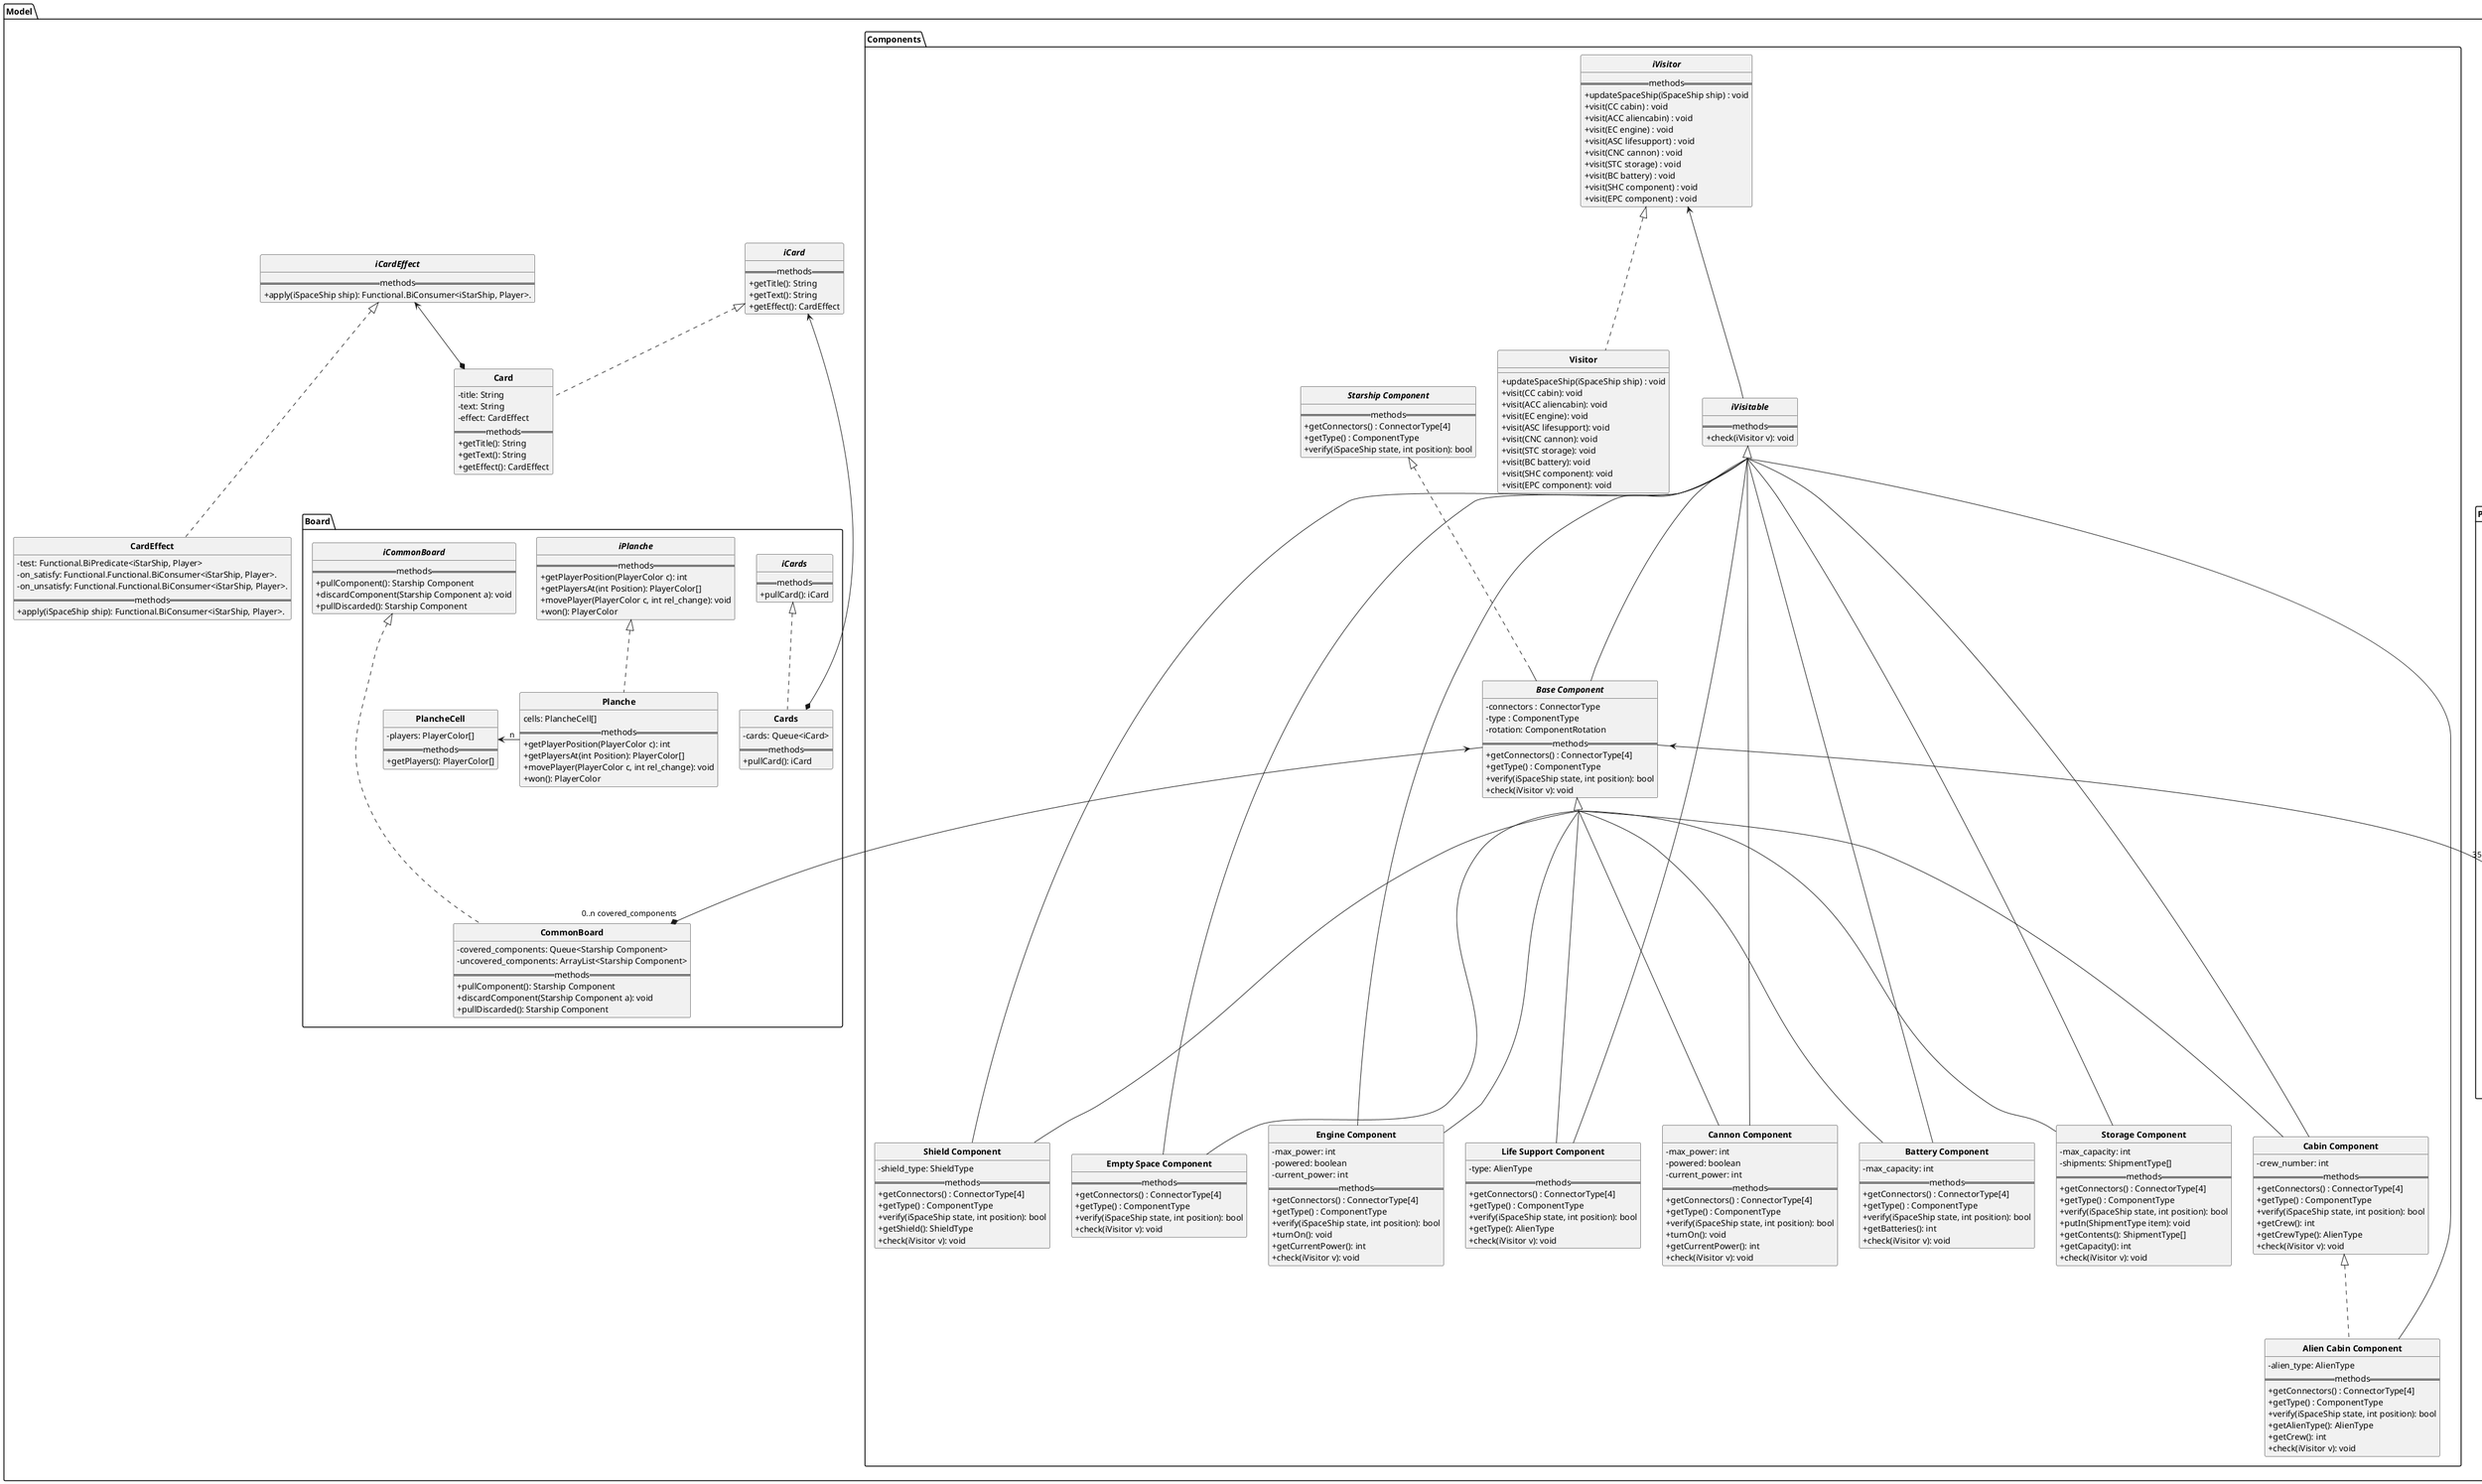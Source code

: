 @startuml classdiagrams
'Style config
hide circle
skinparam classFontStyle bold
skinparam groupInheritance 2
set separator ::
skinparam classAttributeIconSize 0

' =============================================================
' -!-.-!-.-!-.-!-.-!-.-!-.-!-. -!- .-!-.-!-.-!-.-!-.-!-.-!-.-!-
' ------ Getters and Setters -> omitted in large classes ------
' -------------------------------------------------------------
' -!-.-!-.-!-.-!-.-!-.-!-.-!-. -!- .-!-.-!-.-!-.-!-.-!-.-!-.-!-
' =============================================================

'Class declaration

'Components
interface Model::Components::iSC as "Starship Component"{
    ==methods==
    {method} +getConnectors() : ConnectorType[4]
    {method} +getType() : ComponentType
    {method} +verify(iSpaceShip state, int position): bool
}

interface Model::Components::iVisitable as "iVisitable" {
    ==methods==
    {method} +check(iVisitor v): void
}

interface Model::Components::iVisitor as "iVisitor" {
    ==methods==
    {method} +updateSpaceShip(iSpaceShip ship) : void
    {method} +visit(CC cabin) : void
    {method} +visit(ACC aliencabin) : void
    {method} +visit(EC engine) : void
    {method} +visit(ASC lifesupport) : void
    {method} +visit(CNC cannon) : void
    {method} +visit(STC storage) : void
    {method} +visit(BC battery) : void
    {method} +visit(SHC component) : void
    {method} +visit(EPC component) : void 
}

class Model::Components::Visitor as "Visitor" {
    {method} +updateSpaceShip(iSpaceShip ship) : void
    {method} +visit(CC cabin): void
    {method} +visit(ACC aliencabin): void
    {method} +visit(EC engine): void
    {method} +visit(ASC lifesupport): void
    {method} +visit(CNC cannon): void
    {method} +visit(STC storage): void
    {method} +visit(BC battery): void
    {method} +visit(SHC component): void
    {method} +visit(EPC component): void 
}

abstract Model::Components::SC as "Base Component" {
    {field} -connectors : ConnectorType
    {field} -type : ComponentType
    {field} -rotation: ComponentRotation
    ==methods==
    {method} +getConnectors() : ConnectorType[4]
    {method} +getType() : ComponentType
    {method} +verify(iSpaceShip state, int position): bool
    {method} +check(iVisitor v): void
}

class Model::Components::CC as "Cabin Component" {
    {field} -crew_number: int
    ==methods==
    {method} +getConnectors() : ConnectorType[4]
    {method} +getType() : ComponentType
    {method} +verify(iSpaceShip state, int position): bool
    {method} +getCrew(): int
    {method} +getCrewType(): AlienType
    {method} +check(iVisitor v): void
}

class Model::Components::ACC as "Alien Cabin Component" {
    {field} -alien_type: AlienType
    ==methods==
    {method} +getConnectors() : ConnectorType[4]
    {method} +getType() : ComponentType
    {method} +verify(iSpaceShip state, int position): bool
    {method} +getAlienType(): AlienType
    {method} +getCrew(): int
    {method} +check(iVisitor v): void
}

class Model::Components::EC as "Engine Component" {
    {field} -max_power: int
    {field} -powered: boolean
    {field} -current_power: int
    ==methods==
    {method} +getConnectors() : ConnectorType[4]
    {method} +getType() : ComponentType
    {method} +verify(iSpaceShip state, int position): bool
    {method} +turnOn(): void
    {method} +getCurrentPower(): int
    {method} +check(iVisitor v): void
}

class Model::Components::ASC as "Life Support Component" {
    {field} -type: AlienType
    ==methods==
    {method} +getConnectors() : ConnectorType[4]
    {method} +getType() : ComponentType
    {method} +verify(iSpaceShip state, int position): bool
    {method} +getType(): AlienType
    {method} +check(iVisitor v): void
}

class Model::Components::CNC as "Cannon Component"{
    {field} -max_power: int
    {field} -powered: boolean
    {field} -current_power: int
    ==methods==
    {method} +getConnectors() : ConnectorType[4]
    {method} +getType() : ComponentType
    {method} +verify(iSpaceShip state, int position): bool
    {method} +turnOn(): void
    {method} +getCurrentPower(): int
    {method} +check(iVisitor v): void
}

class Model::Components::STC as "Storage Component" {
    {field} -max_capacity: int
    {field} -shipments: ShipmentType[]
    ==methods==
    {method} +getConnectors() : ConnectorType[4]
    {method} +getType() : ComponentType
    {method} +verify(iSpaceShip state, int position): bool
    {method} +putIn(ShipmentType item): void
    {method} +getContents(): ShipmentType[]
    {method} +getCapacity(): int
    {method} +check(iVisitor v): void
}

class Model::Components::BC as "Battery Component" {
    {field} -max_capacity: int
    ==methods==
    {method} +getConnectors() : ConnectorType[4]
    {method} +getType() : ComponentType
    {method} +verify(iSpaceShip state, int position): bool
    {method} +getBatteries(): int
    {method} +check(iVisitor v): void
}

class Model::Components::SHC as "Shield Component" {
    {field} -shield_type: ShieldType
    ==methods==
    {method} +getConnectors() : ConnectorType[4]
    {method} +getType() : ComponentType
    {method} +verify(iSpaceShip state, int position): bool
    {method} +getShield(): ShieldType
    {method} +check(iVisitor v): void
}

class Model::Components::EPC as "Empty Space Component" {
    ==methods==
    {method} +getConnectors() : ConnectorType[4]
    {method} +getType() : ComponentType
    {method} +verify(iSpaceShip state, int position): bool
    {method} +check(iVisitor v): void
    'A block with no connectors.
}

'Adventure cards
interface Model::Board::iCards{
    ==methods==
    {method} +pullCard(): iCard
}

class Model::Board::Cards{
    {field} -cards: Queue<iCard>
    ==methods==
    {method} +pullCard(): iCard
}

interface Model::iCard{ 
    ==methods==
    {method} +getTitle(): String
    {method} +getText(): String
    {method} +getEffect(): CardEffect
}

class Model::Card{
    {field} -title: String
    {field} -text: String
    {field} -effect: CardEffect
    ==methods==
    {method} +getTitle(): String
    {method} +getText(): String
    {method} +getEffect(): CardEffect
}

interface Model::iCardEffect{
    ==methods==
    {method} +apply(iSpaceShip ship): Functional.BiConsumer<iStarShip, Player>.
}

class Model::CardEffect{
    ' TODO capire la sintassi per includere una funzione come variabile.
    {field} -test: Functional.BiPredicate<iStarShip, Player> 
    {field} -on_satisfy: Functional.Functional.BiConsumer<iStarShip, Player>.
    {field} -on_unsatisfy: Functional.Functional.BiConsumer<iStarShip, Player>.
    ==methods==
    {method} +apply(iSpaceShip ship): Functional.BiConsumer<iStarShip, Player>.
}

'La planche su cui giocare
interface Model::Board::iPlanche {
    ==methods==
    {method} +getPlayerPosition(PlayerColor c): int
    {method} +getPlayersAt(int Position): PlayerColor[]
    {method} +movePlayer(PlayerColor c, int rel_change): void
    {method} +won(): PlayerColor
}

class Model::Board::PlancheCell {
    {field} -players: PlayerColor[]
    ==methods==
    {method} +getPlayers(): PlayerColor[]
}

class Model::Board::Planche {
    {field} cells: PlancheCell[]
    ==methods==
    {method} +getPlayerPosition(PlayerColor c): int
    {method} +getPlayersAt(int Position): PlayerColor[]
    {method} +movePlayer(PlayerColor c, int rel_change): void
    {method} +won(): PlayerColor
}

'Il mucchio di celle scoperte e non
interface Model::Board::iCommonBoard{
    ==methods==
    {method} +pullComponent(): Starship Component
    {method} +discardComponent(Starship Component a): void
    {method} +pullDiscarded(): Starship Component
}

class Model::Board::CommonBoard{
    {field} -covered_components: Queue<Starship Component>
    {field} -uncovered_components: ArrayList<Starship Component>
    ==methods==
    {method} +pullComponent(): Starship Component
    {method} +discardComponent(Starship Component a): void
    {method} +pullDiscarded(): Starship Component
}

class Model::Player::Player{
    {field} -credits: int
    {field} -crew: int[3]
    {field} -distance: int
    {field} -spaceship: SpaceShip
    {field} -color: PlayerColor
    ==methods==
    ' TODO getters and setters
}

interface Model::Player::iSpaceShip{
    ==methods==
    {method} +verify() : void
    {method} +add_component(Starship Component comp, int position) : void
    {method} +remove_component(int position) : void
    {method} +verify() : bool
    {method} +turnOn(int position) : bool
    {method} +resetPower() : void
    {method} +up(position) : int
    {method} +down(position) : int
    {method} +right(position) : int
    {method} +left(position) : int
    'called and evaluates possible
}

class Model::Player::SpaceShip{
    {field} -component: Starship Component[35]
    {field} -total_power: int
    {field} -total_firing_power: int
    {field} -total_engine_power: int
    {field} -batteries: int
    ==methods==
    {method} +verify(): void
    {method} +addComponent(Starship Component comp, int position): void
    {method} +removeComponent(int position): void
    {method} +verify(): bool
    {method} +turnOn(int position): bool
    {method} +resetPower(): void
    {method} +up(position) : int
    {method} +down(position) : int
    {method} +right(position) : int
    {method} +left(position) : int
    ----
    {method} -evaluateSpeed(): int
    {method} -evaluatePower(): int
}

'under the hood position is calculated by the client or RMI interface before being sent, so this layer of abstraction will be useful for running tests.


'Relations between classes

'Components
Model::Components::iSC^...Model::Components::SC
Model::Components::SC^...Model::Components::CC
Model::Components::CC^...Model::Components::ACC
Model::Components::SC^...Model::Components::EC
Model::Components::SC^...Model::Components::ASC
Model::Components::SC^...Model::Components::CNC
Model::Components::SC^...Model::Components::BC
Model::Components::SC^...Model::Components::STC
Model::Components::SC^...Model::Components::SHC
Model::Components::SC^...Model::Components::EPC

Model::Components::iVisitor^...Model::Components::Visitor
Model::Components::iVisitor<---Model::Components::iVisitable

'Components are Visitable
Model::Components::iVisitable^...Model::Components::SC
Model::Components::iVisitable^...Model::Components::CC
Model::Components::iVisitable^...Model::Components::ACC
Model::Components::iVisitable^...Model::Components::EC
Model::Components::iVisitable^...Model::Components::ASC
Model::Components::iVisitable^...Model::Components::CNC
Model::Components::iVisitable^...Model::Components::BC
Model::Components::iVisitable^...Model::Components::STC
Model::Components::iVisitable^...Model::Components::SHC
Model::Components::iVisitable^...Model::Components::EPC


'Cards
Model::Board::iCards^..Model::Board::Cards
Model::iCard<----*Model::Board::Cards
Model::iCard^..Model::Card
Model::iCardEffect<--*Model::Card
Model::iCardEffect^...Model::CardEffect

'Players and ships
Model::Player::Player <--* Model::Player::iSpaceShip
Model::Player::iSpaceShip ^.. Model::Player::SpaceShip
Model::Components::SC <--  "35" Model::Player::SpaceShip

'Board
Model::Board::iPlanche^..Model::Board::Planche
Model::Board::PlancheCell<- "n" Model::Board::Planche
Model::Board::iCommonBoard ^... Model::Board::CommonBoard
Model::Components::SC <--* "0..n covered_components" Model::Board::CommonBoard

@enduml

'⠀⠀⠀⠀⠀⠀⠀⠀⠀⠀⢀⣤⣤⡀⠀⠀⠀⠀⠀⠀⠀⠀⠀⠀⠀⠀⠀⠀⣀⣀⡀⠀⠀⠀⠀⠀⠀⠀⠀⠀⠀⠀
'⠀⠀⠀⠀⠀⠀⠀⠀⠀⢀⣾⣿⣿⣿⡀⠀⠀⠀⠀⠀⠀⠀⠀⠀⠀⠀⠀⣼⣿⣿⣿⡄⠀⠀⠀⠀⠀⠀⠀⠀⠀⠀
'⠀⠀⠀⠀⠀⠀⠀⠀⢀⣾⣿⣿⣿⣿⣷⠀⠀⠀⠀⠀⠀⠀⠀⠀⠀⠀⣼⣿⣿⣿⣿⣿⡀⠀⠀⠀⠀⠀⠀⠀⠀⠀
'⠀⠀⠀⠀⠀⠀⠀⠀⣾⣿⣿⣿⣿⣿⣿⣧⠀⠀⠀⠀⠀⠀⠀⠀⠀⢰⣿⣿⣿⣿⣿⣿⣧⠀⠀⠀⠀⠀⠀⠀⠀⠀
'⠀⠀⠀⠀⠀⠀⠀⣼⣿⣿⣿⣿⣿⣿⣿⣿⣇⠀⠀⠀⠀⠀⠀⠀⢀⣿⣿⣿⣿⣿⣿⣿⣿⡆⠀⠀⠀⠀⠀⠀⠀⠀
'⠀⠀⠀⠀⠀⠀⢰⣿⣿⣿⣿⣿⣿⣿⣿⣿⣿⡄⠀⠀⠀⠀⠀⠀⣼⣿⣿⣿⣿⣿⣿⣿⣿⣷⠀⠀⠀⠀⠀⠀⠀⠀
'⠀⠀⠀⠀⠀⢀⣿⣿⣿⣿⣿⣿⣿⣿⣿⣿⣿⣧⠀⠀⠀⠀⠀⢰⣿⣿⣿⣿⣿⣿⣿⣿⣿⣿⡇⠀⠀⠀⠀⠀⠀⠀
'⠀⠀⠀⠀⠀⢸⣿⣿⣿⣿⣿⣿⣿⣿⣿⣿⣿⣿⡄⠀⠀⠀⢀⣾⣿⣿⣿⣿⣿⣿⣿⣿⣿⣿⣇⠀⠀⠀⠀⠀⠀⠀
'⠀⠀⠀⠀⠀⣿⣿⣿⣿⣿⣿⣿⣿⣿⣿⣿⣿⣿⣿⣿⣿⣿⣿⣿⣿⣿⣿⣿⣿⣿⣿⣿⣿⣿⣿⠀⠀⠀⠀⠀⠀⠀
'⠀⠀⠀⠀⢀⣿⣿⣿⣿⣿⣿⣿⣿⣿⣿⣿⣿⣿⣿⣿⣿⣿⣿⣿⣿⣿⣿⣿⣿⣿⣿⣿⣿⣿⣿⠀⠀⠀⠀⠀⠀⠀
'⠀⠀⠀⠀⢸⣿⣿⣿⣿⣿⣿⣿⣿⣿⣿⣿⣿⣿⣿⣿⣿⣿⣿⣿⣿⣿⣿⣿⣿⣿⣿⣿⣿⣿⣿⠀⠀⠀⠀⠀⠀⠀
'⠀⠀⠀⠀⠈⣿⣿⣿⣿⣿⣿⠟⠉⠀⠀⠀⠙⢿⣿⣿⣿⣿⣿⣿⣿⡿⠋⠀⠀⠙⢻⣿⣿⣿⣿⠀⠀⠀⠀⠀⠀⠀
'⠀⠀⠀⠀⠀⣿⣿⣿⣿⣿⠃⠀⠀⠀⠀⣠⣄⠀⢻⣿⣿⣿⣿⣿⡿⠀⣠⣄⠀⠀⠀⢻⣿⣿⣏⠀⠀⠀⠀⠀⠀⠀
'⠀⠀⠀⠀⠀⣾⣿⣿⣿⣿⠀⠀⠀⠀⠰⣿⣿⠀⢸⣿⣿⣿⣿⣿⡇⠀⣿⣿⡇⠀⠀⢸⣿⣿⣿⠀⠀⠀⠀⠀⠀⠀
'⠀⠀⠀⠀⠀⣿⣿⣿⣿⣿⣄⠀⠀⠀⠀⠙⠃⠀⣼⣿⣿⣿⣿⣿⣇⠀⠙⠛⠁⠀⠀⣼⣿⣿⣿⡇⠀⠀⠀⠀⠀⠀
'⠀⠀⠀⠀⠀⣿⣿⣿⣿⣿⣿⣷⣤⣄⣀⣠⣤⣾⣿⣿⣿⣿⣽⣿⣿⣦⣄⣀⣀⣤⣾⣿⣿⣿⣿⠃⠀⠀⢀⣀⠀⠀
'⠰⡶⠶⠶⠶⠿⣿⣿⣿⣿⣿⣿⣿⣿⣿⣿⣿⣿⣿⣿⣿⣿⣿⣿⣿⣿⣿⣿⣿⣿⣿⣿⣿⣿⡟⠛⠉⠉⠙⠛⠋⠀
'⠀⠀⢀⣀⣠⣤⣿⣿⣿⣿⣿⣿⣿⣿⣿⣿⣿⣿⣿⣿⣿⣿⣿⣿⣿⣿⣿⣿⣿⣿⣿⣿⣿⡿⠷⠶⠶⠶⢤⣤⣀⠀
'⠀⠛⠋⠉⠁⠀⣀⣴⡿⢿⣿⣿⣿⣿⣿⣿⣿⣿⣿⣿⣿⣿⣿⣿⣿⣿⣿⣿⣿⣿⣿⣿⣯⣤⣀⡀⠀⠀⠀⠀⠘⠃
'⠀⠀⢀⣤⡶⠟⠉⠁⠀⠀⠉⠛⠿⣿⣿⣿⣿⣿⣿⣿⣿⣿⣿⣿⣿⣿⣿⣿⠿⠟⠉⠀⠀⠀⠉⠙⠳⠶⣄⡀⠀⠀
'⠀⠀⠙⠁⠀⠀⠀⠀⠀⠀⠀⠀⢰⣿⣿⣿⣿⣿⣿⣿⣿⣿⣿⣿⣿⣿⡏⠀⠀⠀⠀⠀⠀⠀⠀⠀⠀⠀⠉⠁⠀⠀
'⠀⠀⠀⠀⠀⠀⠀⠀⠀⠀⠀⢠⣿⣿⣿⣿⣿⣿⣿⣿⣿⣿⣿⣿⣿⣿⣷⠀⠀⠀⠀⠀⠀⠀⠀⠀⠀⠀⠀⠀⠀⠀
'⠀⠀⠀⠀⠀⠀⠀⠀⠀⠀⢀⣾⣿⣿⣿⣿⣿⣿⣿⣿⣿⣿⣿⣿⣿⣿⣿⡀⠀⠀⠀⠀⠀⠀⠀⠀⠀⠀⠀⠀⠀⠀
'⠀⠀⠀⠀⠀⠀⠀⠀⠀⠀⣼⣿⣿⣿⣿⣿⣿⣿⣿⣿⣿⣿⣿⣿⣿⣿⣿⡇⠀⠀⠀⠀⠀⠀⠀⠀⠀⠀⠀⠀⠀⠀
'⠀⠀⠀⠀⠀⠀⠀⠀⠀⣸⣿⣿⣿⣿⣿⣿⣿⣿⣿⣿⣿⣿⣿⣿⣿⣿⣿⣷⠀⠀⠀⠀⠀⠀⠀⠀⠀⠀⠀⠀⠀⠀
'⠀⠀⠀⠀⠀⠀⠀⠀⣴⣿⣿⣿⣿⣿⣿⣿⣿⣿⣿⣿⣿⣿⣿⣿⣿⣿⣿⣿⡆⠀⠀⠀⠀⠀⠀⠀⠀⠀⠀⠀⠀⠀
'⠀⠀⠀⠀⠀⠀⠀⣴⣿⣿⣿⣿⣿⣿⣿⣿⣿⣿⣿⣿⣿⣿⣿⣿⣿⣿⣿⣿⣇⠀⠀⠀⠀⠀⠀⠀⠀⠀⠀⠀⠀⠀
'⠀⠀⠀⠀⠀⠀⣰⣿⣿⣿⣿⣿⣿⣿⣿⣿⣿⣿⣿⣿⣿⣿⣿⣿⣿⣿⣿⣿⣿⡆⠀⠀⠀⠀⠀⠀⠀⠀⠀⠀⠀⠀
'⠀⠀⠀⠀⠀⢰⣿⣿⣿⣿⣿⣿⣿⣿⣿⣿⣿⣿⣿⣿⣿⣿⣿⣿⣿⣿⣿⣿⣿⣷⠀⠀⠀⠀⠀⠀⠀⠀⠀⠀⠀⠀
'⠀⠀⠀⠀⢀⣿⣿⣿⣿⣿⣿⣿⣿⣿⣿⣿⣿⣿⣿⣿⣿⣿⣿⣿⣿⣿⣿⣿⣿⣿⡇⠀⠀⠀⠀⠀⠀⠀⠀⠀⠀⠀
'⠀⠀⠀⠀⣸⣿⣿⣿⣿⣿⣿⣿⣿⣿⣿⣿⣿⣿⣿⣿⣿⣿⣿⣿⣿⣿⣿⣿⣿⣿⣷⠀⠀⠀⠀⠀⠀⠀⠀⠀⠀⠀

